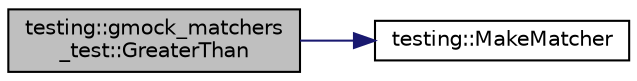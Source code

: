 digraph "testing::gmock_matchers_test::GreaterThan"
{
  edge [fontname="Helvetica",fontsize="10",labelfontname="Helvetica",labelfontsize="10"];
  node [fontname="Helvetica",fontsize="10",shape=record];
  rankdir="LR";
  Node49 [label="testing::gmock_matchers\l_test::GreaterThan",height=0.2,width=0.4,color="black", fillcolor="grey75", style="filled", fontcolor="black"];
  Node49 -> Node50 [color="midnightblue",fontsize="10",style="solid",fontname="Helvetica"];
  Node50 [label="testing::MakeMatcher",height=0.2,width=0.4,color="black", fillcolor="white", style="filled",URL="$d0/d75/namespacetesting.html#a37fd8029ac00e60952440a3d9cca8166"];
}
